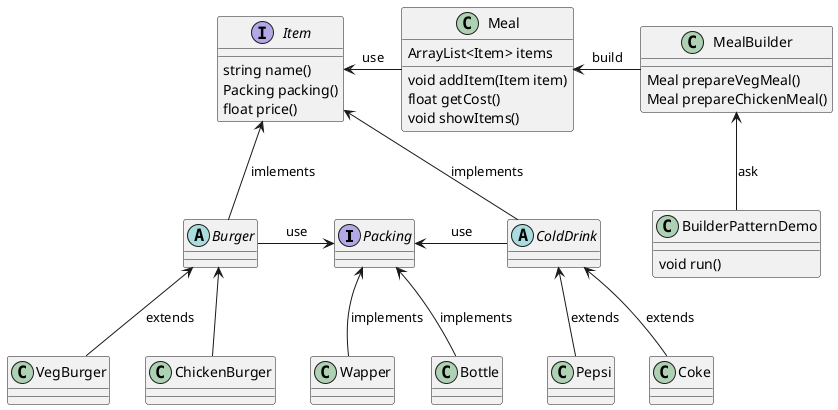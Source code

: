 @startuml Builder Pattern

interface Packing {}

Packing <-- Wapper : implements
class Wapper {}
Packing <-- Bottle : implements
class Bottle {}

interface Item {
  string name()
  Packing packing()
  float price()
}

Item <-- Burger : imlements
Burger -> Packing : use
abstract class Burger {}
Burger <-- VegBurger : extends
class VegBurger {}
Burger <-- ChickenBurger
class ChickenBurger {}

Item <-- ColdDrink: implements
Packing <- ColdDrink : use
abstract class ColdDrink {}
ColdDrink <-- Pepsi : extends
class Pepsi {}
ColdDrink <-- Coke : extends
class Coke {}

Item <- Meal : use
class Meal {
  ArrayList<Item> items
  void addItem(Item item)
  float getCost()
  void showItems()
}

Meal <- MealBuilder : build
class MealBuilder {
  Meal prepareVegMeal()
  Meal prepareChickenMeal()
}

MealBuilder <-- BuilderPatternDemo : ask
class BuilderPatternDemo {
  void run()
}

@enduml